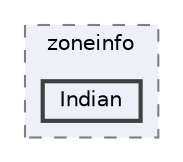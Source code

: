 digraph "C:/Users/LukeMabie/documents/Development/Password_Saver_Using_Django-master/venv/Lib/site-packages/tzdata/zoneinfo/Indian"
{
 // LATEX_PDF_SIZE
  bgcolor="transparent";
  edge [fontname=Helvetica,fontsize=10,labelfontname=Helvetica,labelfontsize=10];
  node [fontname=Helvetica,fontsize=10,shape=box,height=0.2,width=0.4];
  compound=true
  subgraph clusterdir_69b43db2d9c4aece86ab9c1028355e0c {
    graph [ bgcolor="#edf0f7", pencolor="grey50", label="zoneinfo", fontname=Helvetica,fontsize=10 style="filled,dashed", URL="dir_69b43db2d9c4aece86ab9c1028355e0c.html",tooltip=""]
  dir_3dae8e362d3981cd5517d3506e5ffad1 [label="Indian", fillcolor="#edf0f7", color="grey25", style="filled,bold", URL="dir_3dae8e362d3981cd5517d3506e5ffad1.html",tooltip=""];
  }
}
